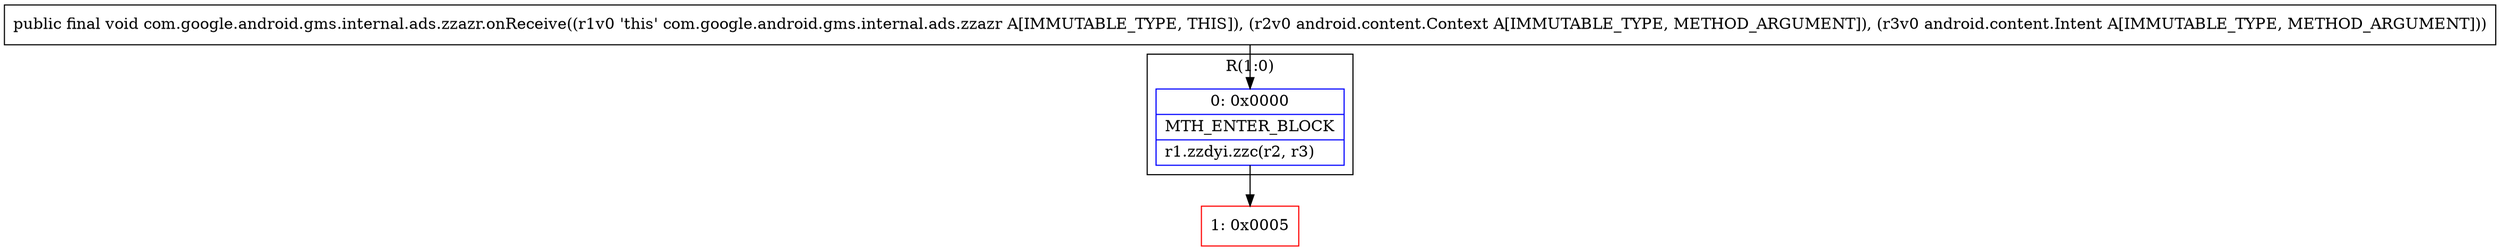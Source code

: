 digraph "CFG forcom.google.android.gms.internal.ads.zzazr.onReceive(Landroid\/content\/Context;Landroid\/content\/Intent;)V" {
subgraph cluster_Region_259312525 {
label = "R(1:0)";
node [shape=record,color=blue];
Node_0 [shape=record,label="{0\:\ 0x0000|MTH_ENTER_BLOCK\l|r1.zzdyi.zzc(r2, r3)\l}"];
}
Node_1 [shape=record,color=red,label="{1\:\ 0x0005}"];
MethodNode[shape=record,label="{public final void com.google.android.gms.internal.ads.zzazr.onReceive((r1v0 'this' com.google.android.gms.internal.ads.zzazr A[IMMUTABLE_TYPE, THIS]), (r2v0 android.content.Context A[IMMUTABLE_TYPE, METHOD_ARGUMENT]), (r3v0 android.content.Intent A[IMMUTABLE_TYPE, METHOD_ARGUMENT])) }"];
MethodNode -> Node_0;
Node_0 -> Node_1;
}

